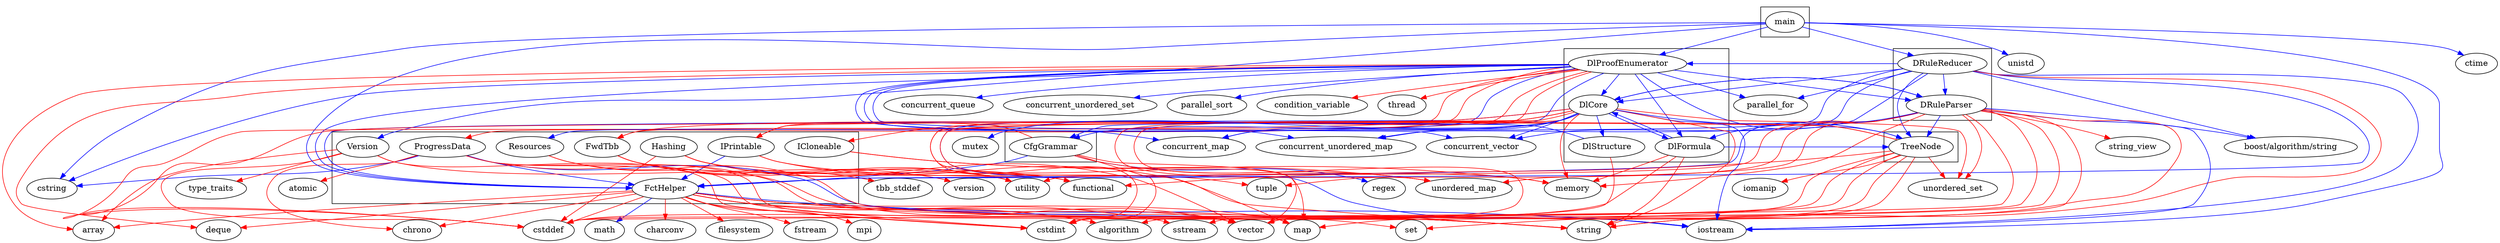 digraph {
	CfgGrammar -> FctHelper [color=blue]
	CfgGrammar -> regex [color=blue]
	CfgGrammar -> IPrintable [color=red]
	CfgGrammar -> cstdint [color=red]
	CfgGrammar -> unordered_map [color=red]
	CfgGrammar -> vector [color=red]
	subgraph "cluster_D:/Dropbox/eclipse/pmGenerator\grammar" {
		CfgGrammar
		CfgGrammar
	}
	FctHelper -> iostream [color=blue]
	FctHelper -> math [color=blue]
	FctHelper -> algorithm [color=red]
	FctHelper -> array [color=red]
	FctHelper -> charconv [color=red]
	FctHelper -> chrono [color=red]
	FctHelper -> cstddef [color=red]
	FctHelper -> cstdint [color=red]
	FctHelper -> deque [color=red]
	FctHelper -> filesystem [color=red]
	FctHelper -> fstream [color=red]
	FctHelper -> map [color=red]
	FctHelper -> mpi [color=red]
	FctHelper -> set [color=red]
	FctHelper -> sstream [color=red]
	FctHelper -> string [color=red]
	FctHelper -> vector [color=red]
	FwdTbb -> version [color=red]
	FwdTbb -> tbb_stddef [color=red]
	FwdTbb -> functional [color=red]
	FwdTbb -> utility [color=red]
	Hashing -> cstddef [color=red]
	Hashing -> functional [color=red]
	Hashing -> tuple [color=red]
	Hashing -> utility [color=red]
	Hashing -> vector [color=red]
	ICloneable -> memory [color=red]
	ICloneable -> unordered_map [color=red]
	IPrintable -> FctHelper [color=blue]
	IPrintable -> memory [color=red]
	IPrintable -> string [color=red]
	ProgressData -> FctHelper [color=blue]
	ProgressData -> cstring [color=blue]
	ProgressData -> iostream [color=blue]
	ProgressData -> atomic [color=red]
	ProgressData -> chrono [color=red]
	ProgressData -> cstdint [color=red]
	ProgressData -> string [color=red]
	ProgressData -> vector [color=red]
	Resources -> string [color=red]
	Resources -> vector [color=red]
	Version -> array [color=red]
	Version -> cstddef [color=red]
	Version -> cstdint [color=red]
	Version -> type_traits [color=red]
	Version -> utility [color=red]
	subgraph "cluster_D:/Dropbox/eclipse/pmGenerator\helper" {
		FctHelper
		FctHelper
		FwdTbb
		Hashing
		ICloneable
		IPrintable
		IPrintable
		ProgressData
		ProgressData
		Resources
		Resources
		Version
	}
	main -> FctHelper [color=blue]
	main -> Version [color=blue]
	main -> DRuleReducer [color=blue]
	main -> DlProofEnumerator [color=blue]
	main -> cstring [color=blue]
	main -> ctime [color=blue]
	main -> iostream [color=blue]
	main -> unistd [color=blue]
	subgraph "cluster_D:/Dropbox/eclipse/pmGenerator" {
		main
	}
	DRuleParser -> FctHelper [color=blue]
	DRuleParser -> TreeNode [color=blue]
	DRuleParser -> DlCore [color=blue]
	DRuleParser -> DlFormula [color=blue]
	DRuleParser -> "boost/algorithm/string" [color=blue]
	DRuleParser -> iostream [color=blue]
	DRuleParser -> cstddef [color=red]
	DRuleParser -> map [color=red]
	DRuleParser -> memory [color=red]
	DRuleParser -> set [color=red]
	DRuleParser -> string_view [color=red]
	DRuleParser -> string [color=red]
	DRuleParser -> tuple [color=red]
	DRuleParser -> unordered_map [color=red]
	DRuleParser -> unordered_set [color=red]
	DRuleParser -> utility [color=red]
	DRuleParser -> vector [color=red]
	DRuleReducer -> FctHelper [color=blue]
	DRuleReducer -> TreeNode [color=blue]
	DRuleReducer -> DlCore [color=blue]
	DRuleReducer -> DlProofEnumerator [color=blue]
	DRuleReducer -> DRuleParser [color=blue]
	DRuleReducer -> concurrent_map [color=blue]
	DRuleReducer -> concurrent_unordered_map [color=blue]
	DRuleReducer -> concurrent_vector [color=blue]
	DRuleReducer -> parallel_for [color=blue]
	DRuleReducer -> "boost/algorithm/string" [color=blue]
	DRuleReducer -> iostream [color=blue]
	DRuleReducer -> string [color=red]
	subgraph "cluster_D:/Dropbox/eclipse/pmGenerator\metamath" {
		DRuleParser
		DRuleParser
		DRuleReducer
		DRuleReducer
	}
	DlCore -> FctHelper [color=blue]
	DlCore -> TreeNode [color=blue]
	DlCore -> CfgGrammar [color=blue]
	DlCore -> DRuleParser [color=blue]
	DlCore -> DlFormula [color=blue]
	DlCore -> DlStructure [color=blue]
	DlCore -> concurrent_map [color=blue]
	DlCore -> concurrent_unordered_map [color=blue]
	DlCore -> concurrent_vector [color=blue]
	DlCore -> iostream [color=blue]
	DlCore -> mutex [color=blue]
	DlCore -> FwdTbb [color=red]
	DlCore -> cstddef [color=red]
	DlCore -> cstdint [color=red]
	DlCore -> map [color=red]
	DlCore -> memory [color=red]
	DlCore -> string [color=red]
	DlCore -> unordered_map [color=red]
	DlCore -> unordered_set [color=red]
	DlCore -> vector [color=red]
	DlFormula -> TreeNode [color=blue]
	DlFormula -> DlCore [color=blue]
	DlFormula -> cstddef [color=red]
	DlFormula -> memory [color=red]
	DlFormula -> string [color=red]
	DlProofEnumerator -> FctHelper [color=blue]
	DlProofEnumerator -> Resources [color=blue]
	DlProofEnumerator -> TreeNode [color=blue]
	DlProofEnumerator -> DRuleParser [color=blue]
	DlProofEnumerator -> DlCore [color=blue]
	DlProofEnumerator -> DlFormula [color=blue]
	DlProofEnumerator -> concurrent_map [color=blue]
	DlProofEnumerator -> concurrent_queue [color=blue]
	DlProofEnumerator -> concurrent_unordered_map [color=blue]
	DlProofEnumerator -> concurrent_unordered_set [color=blue]
	DlProofEnumerator -> concurrent_vector [color=blue]
	DlProofEnumerator -> parallel_for [color=blue]
	DlProofEnumerator -> parallel_sort [color=blue]
	DlProofEnumerator -> cstring [color=blue]
	DlProofEnumerator -> iostream [color=blue]
	DlProofEnumerator -> FwdTbb [color=red]
	DlProofEnumerator -> ProgressData [color=red]
	DlProofEnumerator -> array [color=red]
	DlProofEnumerator -> condition_variable [color=red]
	DlProofEnumerator -> cstddef [color=red]
	DlProofEnumerator -> deque [color=red]
	DlProofEnumerator -> map [color=red]
	DlProofEnumerator -> thread [color=red]
	DlStructure -> CfgGrammar [color=blue]
	DlStructure -> cstdint [color=red]
	subgraph "cluster_D:/Dropbox/eclipse/pmGenerator\nortmann" {
		DlCore
		DlCore
		DlFormula
		DlFormula
		DlProofEnumerator
		DlProofEnumerator
		DlStructure
		DlStructure
	}
	TreeNode -> ICloneable [color=red]
	TreeNode -> IPrintable [color=red]
	TreeNode -> algorithm [color=red]
	TreeNode -> cstddef [color=red]
	TreeNode -> cstdint [color=red]
	TreeNode -> functional [color=red]
	TreeNode -> iomanip [color=red]
	TreeNode -> sstream [color=red]
	TreeNode -> unordered_set [color=red]
	TreeNode -> vector [color=red]
	subgraph "cluster_D:/Dropbox/eclipse/pmGenerator\tree" {
		TreeNode
	}
}
